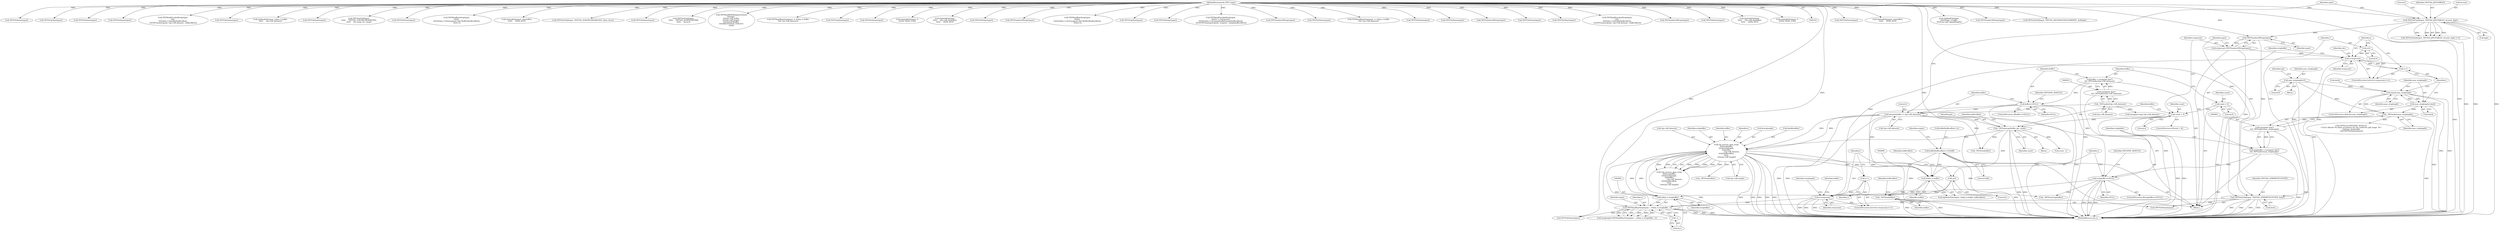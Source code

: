 digraph "0_libtiff_83a4b92815ea04969d494416eaae3d4c6b338e4a#diff-c8b4b355f9b5c06d585b23138e1c185f_4@API" {
"1000997" [label="(Call,_TIFFfree(buffer))"];
"1000983" [label="(Call,buffer[bufferoffset++]=0xd9)"];
"1000991" [label="(Call,(tdata_t) buffer)"];
"1000946" [label="(Call,t2p_process_jpeg_strip(\n \t\t\t\t\tstripbuffer, \n \t\t\t\t\t&striplength, \n\t\t\t\t\tbuffer,\n                    t2p->tiff_datasize,\n \t\t\t\t\t&bufferoffset, \n \t\t\t\t\ti, \n \t\t\t\t\tt2p->tiff_length))"];
"1000939" [label="(Call,(tdata_t) stripbuffer)"];
"1000905" [label="(Call,stripbuffer==NULL)"];
"1000898" [label="(Call,stripbuffer = (unsigned char*)\n\t\t\t\t_TIFFmalloc(max_striplength))"];
"1000900" [label="(Call,(unsigned char*)\n\t\t\t\t_TIFFmalloc(max_striplength))"];
"1000902" [label="(Call,_TIFFmalloc(max_striplength))"];
"1000185" [label="(Call,max_striplength=0)"];
"1000888" [label="(Call,sbc[i]>max_striplength)"];
"1000893" [label="(Call,max_striplength=sbc[i])"];
"1000816" [label="(Call,buffer==NULL)"];
"1000807" [label="(Call,buffer = (unsigned char*)\n\t\t\t\t_TIFFmalloc(t2p->tiff_datasize))"];
"1000809" [label="(Call,(unsigned char*)\n\t\t\t\t_TIFFmalloc(t2p->tiff_datasize))"];
"1000811" [label="(Call,_TIFFmalloc(t2p->tiff_datasize))"];
"1000837" [label="(Call,memset(buffer, 0, t2p->tiff_datasize))"];
"1000859" [label="(Call,_TIFFmemcpy(buffer, jpt, count))"];
"1000855" [label="(Call,count > 4)"];
"1000804" [label="(Call,count = 0)"];
"1000936" [label="(Call,TIFFReadRawStrip(input, i, (tdata_t) stripbuffer, -1))"];
"1000872" [label="(Call,TIFFGetField(input, TIFFTAG_STRIPBYTECOUNTS, &sbc))"];
"1000870" [label="(Call,TIFFNumberOfStrips(input))"];
"1000845" [label="(Call,TIFFGetField(input, TIFFTAG_JPEGTABLES, &count, &jpt))"];
"1000105" [label="(MethodParameterIn,TIFF* input)"];
"1000928" [label="(Call,i<stripcount)"];
"1000925" [label="(Call,i=0)"];
"1000931" [label="(Call,i++)"];
"1000881" [label="(Call,i<stripcount)"];
"1000884" [label="(Call,i++)"];
"1000878" [label="(Call,i=0)"];
"1000868" [label="(Call,stripcount=TIFFNumberOfStrips(input))"];
"1000942" [label="(Call,-1)"];
"1000868" [label="(Call,stripcount=TIFFNumberOfStrips(input))"];
"1000890" [label="(Identifier,sbc)"];
"1000939" [label="(Call,(tdata_t) stripbuffer)"];
"1000845" [label="(Call,TIFFGetField(input, TIFFTAG_JPEGTABLES, &count, &jpt))"];
"1001159" [label="(Call,TIFFFileName(input))"];
"1000913" [label="(Call,TIFFFileName(input))"];
"1000909" [label="(Call,TIFFError(TIFF2PDF_MODULE, \n\t\"Can't allocate %u bytes of memory for t2p_readwrite_pdf_image, %s\", \n\t\t\t\t\tmax_striplength, \n\t\t\t\t\tTIFFFileName(input)))"];
"1000864" [label="(Identifier,bufferoffset)"];
"1000477" [label="(Call,t2pSeekFile(input, inputoffset,\n\t\t\t\t\t\t     SEEK_SET))"];
"1000464" [label="(Call,t2pReadFile(input,\n\t\t\t\t\t\t(tdata_t) buffer,\n\t\t\t\t\t\tt2p->pdf_ojpegiflength))"];
"1000848" [label="(Call,&count)"];
"1000873" [label="(Identifier,input)"];
"1000898" [label="(Call,stripbuffer = (unsigned char*)\n\t\t\t\t_TIFFmalloc(max_striplength))"];
"1000884" [label="(Call,i++)"];
"1000946" [label="(Call,t2p_process_jpeg_strip(\n \t\t\t\t\tstripbuffer, \n \t\t\t\t\t&striplength, \n\t\t\t\t\tbuffer,\n                    t2p->tiff_datasize,\n \t\t\t\t\t&bufferoffset, \n \t\t\t\t\ti, \n \t\t\t\t\tt2p->tiff_length))"];
"1000191" [label="(Identifier,t2p)"];
"1000994" [label="(Identifier,bufferoffset)"];
"1000838" [label="(Identifier,buffer)"];
"1000957" [label="(Call,t2p->tiff_length)"];
"1000956" [label="(Identifier,i)"];
"1000943" [label="(Literal,1)"];
"1000694" [label="(Call,TIFFNumberOfStrips(input))"];
"1000187" [label="(Literal,0)"];
"1000899" [label="(Identifier,stripbuffer)"];
"1000895" [label="(Call,sbc[i])"];
"1000839" [label="(Literal,0)"];
"1000928" [label="(Call,i<stripcount)"];
"1000852" [label="(Literal,0)"];
"1000945" [label="(Call,!t2p_process_jpeg_strip(\n \t\t\t\t\tstripbuffer, \n \t\t\t\t\t&striplength, \n\t\t\t\t\tbuffer,\n                    t2p->tiff_datasize,\n \t\t\t\t\t&bufferoffset, \n \t\t\t\t\ti, \n \t\t\t\t\tt2p->tiff_length))"];
"1001719" [label="(Call,TIFFGetField(input, TIFFTAG_REFERENCEBLACKWHITE, &xfloatp))"];
"1000815" [label="(ControlStructure,if(buffer==NULL))"];
"1000988" [label="(Literal,0xd9)"];
"1000894" [label="(Identifier,max_striplength)"];
"1000926" [label="(Identifier,i)"];
"1000948" [label="(Call,&striplength)"];
"1000871" [label="(Identifier,input)"];
"1001093" [label="(Call,TIFFFileName(input))"];
"1000927" [label="(Literal,0)"];
"1000906" [label="(Identifier,stripbuffer)"];
"1000846" [label="(Identifier,input)"];
"1000804" [label="(Call,count = 0)"];
"1000806" [label="(Literal,0)"];
"1000882" [label="(Identifier,i)"];
"1000900" [label="(Call,(unsigned char*)\n\t\t\t\t_TIFFmalloc(max_striplength))"];
"1000887" [label="(ControlStructure,if(sbc[i]>max_striplength))"];
"1000855" [label="(Call,count > 4)"];
"1000954" [label="(Call,&bufferoffset)"];
"1000968" [label="(Call,_TIFFfree(buffer))"];
"1000893" [label="(Call,max_striplength=sbc[i])"];
"1000809" [label="(Call,(unsigned char*)\n\t\t\t\t_TIFFmalloc(t2p->tiff_datasize))"];
"1001118" [label="(Call,TIFFStripSize(input))"];
"1000902" [label="(Call,_TIFFmalloc(max_striplength))"];
"1000934" [label="(Call,striplength=TIFFReadRawStrip(input, i, (tdata_t) stripbuffer, -1))"];
"1001263" [label="(Call,TIFFFileName(input))"];
"1000634" [label="(Call,TIFFFileName(input))"];
"1000995" [label="(Call,_TIFFfree(stripbuffer))"];
"1000883" [label="(Identifier,stripcount)"];
"1001067" [label="(Call,TIFFReadEncodedStrip(input, \n\t\t\t\ti, \n\t\t\t\t(tdata_t) &buffer[bufferoffset], \n\t\t\t\tTIFFmin(stripsize, t2p->tiff_datasize - bufferoffset)))"];
"1000816" [label="(Call,buffer==NULL)"];
"1000915" [label="(Call,_TIFFfree(buffer))"];
"1001566" [label="(Call,TIFFFileName(input))"];
"1000874" [label="(Identifier,TIFFTAG_STRIPBYTECOUNTS)"];
"1000983" [label="(Call,buffer[bufferoffset++]=0xd9)"];
"1000422" [label="(Call,t2pReadFile(input, (tdata_t) buffer,\n\t\t\t\t\t\t     t2p->tiff_datasize))"];
"1000878" [label="(Call,i=0)"];
"1001000" [label="(Identifier,bufferoffset)"];
"1000904" [label="(ControlStructure,if(stripbuffer==NULL))"];
"1000998" [label="(Identifier,buffer)"];
"1000231" [label="(Call,TIFFFileName(input))"];
"1000481" [label="(Call,TIFFGetField(input,\n\t\t\t\t\t\t     TIFFTAG_YCBCRSUBSAMPLING,\n\t\t\t\t\t\t     &h_samp, &v_samp))"];
"1001424" [label="(Call,TIFFFileName(input))"];
"1000990" [label="(Identifier,output)"];
"1000951" [label="(Call,t2p->tiff_datasize)"];
"1000964" [label="(Call,TIFFFileName(input))"];
"1000869" [label="(Identifier,stripcount)"];
"1000881" [label="(Call,i<stripcount)"];
"1000731" [label="(Call,TIFFReadRawStrip(input, \n\t\t\t\t\t\ti, \n\t\t\t\t\t\t(tdata_t) &(((unsigned char*)buffer)[bufferoffset]), \n\t\t\t\t\t\t-1))"];
"1000430" [label="(Call,t2pSeekFile(input, inputoffset,\n\t\t\t\t\t\t     SEEK_SET))"];
"1001945" [label="(MethodReturn,tsize_t)"];
"1000947" [label="(Identifier,stripbuffer)"];
"1000105" [label="(MethodParameterIn,TIFF* input)"];
"1000808" [label="(Identifier,buffer)"];
"1001694" [label="(Call,TIFFGetField(input, TIFFTAG_YCBCRSUBSAMPLING, &hor, &ver))"];
"1000932" [label="(Identifier,i)"];
"1000664" [label="(Call,TIFFFileName(input))"];
"1000807" [label="(Call,buffer = (unsigned char*)\n\t\t\t\t_TIFFmalloc(t2p->tiff_datasize))"];
"1000529" [label="(Call,TIFFGetField(input,\n\t\t\t\t\t\t     TIFFTAG_ROWSPERSTRIP,\n\t\t\t\t\t\t     &rows))"];
"1000859" [label="(Call,_TIFFmemcpy(buffer, jpt, count))"];
"1000856" [label="(Identifier,count)"];
"1000888" [label="(Call,sbc[i]>max_striplength)"];
"1000950" [label="(Identifier,buffer)"];
"1001549" [label="(Call,TIFFReadRGBAImageOriented(\n\t\t\t\tinput, \n\t\t\t\tt2p->tiff_width, \n\t\t\t\tt2p->tiff_length, \n\t\t\t\t(uint32*)buffer, \n\t\t\t\tORIENTATION_TOPLEFT,\n\t\t\t\t0))"];
"1000823" [label="(Call,(unsigned long) t2p->tiff_datasize)"];
"1000854" [label="(ControlStructure,if(count > 4))"];
"1000877" [label="(ControlStructure,for(i=0;i<stripcount;i++))"];
"1000240" [label="(Call,TIFFReadRawStrip(input, 0, (tdata_t) buffer,\n\t\t\t\t\t t2p->tiff_datasize))"];
"1000840" [label="(Call,t2p->tiff_datasize)"];
"1000929" [label="(Identifier,i)"];
"1000847" [label="(Identifier,TIFFTAG_JPEGTABLES)"];
"1000186" [label="(Identifier,max_striplength)"];
"1000818" [label="(Identifier,NULL)"];
"1001049" [label="(Call,TIFFStripSize(input))"];
"1000991" [label="(Call,(tdata_t) buffer)"];
"1000997" [label="(Call,_TIFFfree(buffer))"];
"1001531" [label="(Call,TIFFFileName(input))"];
"1000942" [label="(Call,-1)"];
"1000872" [label="(Call,TIFFGetField(input, TIFFTAG_STRIPBYTECOUNTS, &sbc))"];
"1000905" [label="(Call,stripbuffer==NULL)"];
"1000107" [label="(Block,)"];
"1000185" [label="(Call,max_striplength=0)"];
"1000979" [label="(Identifier,buffer)"];
"1000862" [label="(Identifier,count)"];
"1000907" [label="(Identifier,NULL)"];
"1000885" [label="(Identifier,i)"];
"1000935" [label="(Identifier,striplength)"];
"1000993" [label="(Identifier,buffer)"];
"1000860" [label="(Identifier,buffer)"];
"1000844" [label="(Call,TIFFGetField(input, TIFFTAG_JPEGTABLES, &count, &jpt) != 0)"];
"1000937" [label="(Identifier,input)"];
"1000452" [label="(Call,t2pSeekFile(input, 0,\n\t\t\t\t\t\t\t\t SEEK_CUR))"];
"1000837" [label="(Call,memset(buffer, 0, t2p->tiff_datasize))"];
"1000456" [label="(Call,t2pSeekFile(input,\n\t\t\t\t\t\t     t2p->tiff_dataoffset,\n\t\t\t\t\t\t     SEEK_SET))"];
"1000828" [label="(Call,TIFFFileName(input))"];
"1000563" [label="(Call,TIFFNumberOfStrips(input))"];
"1000930" [label="(Identifier,stripcount)"];
"1000850" [label="(Call,&jpt)"];
"1000600" [label="(Call,TIFFReadRawStrip(input, \n\t\t\t\t\t\t\ti, \n\t\t\t\t\t\t\t(tdata_t) &(((unsigned char*)buffer)[bufferoffset]), \n\t\t\t\t\t\t\t-1))"];
"1000858" [label="(Block,)"];
"1000989" [label="(Call,t2pWriteFile(output, (tdata_t) buffer, bufferoffset))"];
"1001329" [label="(Call,TIFFStripSize(input))"];
"1000931" [label="(Call,i++)"];
"1000303" [label="(Call,TIFFFileName(input))"];
"1000938" [label="(Identifier,i)"];
"1000925" [label="(Call,i=0)"];
"1001231" [label="(Call,TIFFReadEncodedStrip(input, \n\t\t\t\t\t\t\ti + j*stripcount, \n\t\t\t\t\t\t\t(tdata_t) &(samplebuffer[samplebufferoffset]), \n\t\t\t\t\t\t\tTIFFmin(sepstripsize, stripsize - samplebufferoffset)))"];
"1001122" [label="(Call,TIFFNumberOfStrips(input))"];
"1000865" [label="(Call,count - 2)"];
"1000880" [label="(Literal,0)"];
"1000821" [label="(Identifier,TIFF2PDF_MODULE)"];
"1000802" [label="(Block,)"];
"1000910" [label="(Identifier,TIFF2PDF_MODULE)"];
"1000388" [label="(Call,TIFFFileName(input))"];
"1000318" [label="(Call,TIFFReadRawStrip(input, 0, (tdata_t) buffer,\n\t\t\t\t\t t2p->tiff_datasize))"];
"1000903" [label="(Identifier,max_striplength)"];
"1001373" [label="(Call,TIFFFileName(input))"];
"1000857" [label="(Literal,4)"];
"1000936" [label="(Call,TIFFReadRawStrip(input, i, (tdata_t) stripbuffer, -1))"];
"1001032" [label="(Call,TIFFFileName(input))"];
"1001333" [label="(Call,TIFFNumberOfStrips(input))"];
"1001741" [label="(Call,TIFFFileName(input))"];
"1000812" [label="(Call,t2p->tiff_datasize)"];
"1001312" [label="(Call,TIFFFileName(input))"];
"1000817" [label="(Identifier,buffer)"];
"1000805" [label="(Identifier,count)"];
"1001347" [label="(Call,TIFFReadEncodedStrip(input, \n\t\t\t\ti, \n\t\t\t\t(tdata_t) &buffer[bufferoffset], \n\t\t\t\tTIFFmin(stripsize, t2p->tiff_datasize - bufferoffset)))"];
"1000941" [label="(Identifier,stripbuffer)"];
"1000889" [label="(Call,sbc[i])"];
"1001053" [label="(Call,TIFFNumberOfStrips(input))"];
"1000924" [label="(ControlStructure,for(i=0;i<stripcount;i++))"];
"1000811" [label="(Call,_TIFFmalloc(t2p->tiff_datasize))"];
"1000875" [label="(Call,&sbc)"];
"1000861" [label="(Identifier,jpt)"];
"1001193" [label="(Call,TIFFFileName(input))"];
"1000416" [label="(Call,t2pSeekFile(input,\n\t\t\t\t\t\t     t2p->tiff_dataoffset,\n\t\t\t\t\t\t     SEEK_SET))"];
"1000412" [label="(Call,t2pSeekFile(input, 0,\n\t\t\t\t\t\t\t\t SEEK_CUR))"];
"1000892" [label="(Identifier,max_striplength)"];
"1000879" [label="(Identifier,i)"];
"1000870" [label="(Call,TIFFNumberOfStrips(input))"];
"1000984" [label="(Call,buffer[bufferoffset++])"];
"1000997" -> "1000802"  [label="AST: "];
"1000997" -> "1000998"  [label="CFG: "];
"1000998" -> "1000997"  [label="AST: "];
"1001000" -> "1000997"  [label="CFG: "];
"1000997" -> "1001945"  [label="DDG: "];
"1000997" -> "1001945"  [label="DDG: "];
"1000983" -> "1000997"  [label="DDG: "];
"1000991" -> "1000997"  [label="DDG: "];
"1000983" -> "1000802"  [label="AST: "];
"1000983" -> "1000988"  [label="CFG: "];
"1000984" -> "1000983"  [label="AST: "];
"1000988" -> "1000983"  [label="AST: "];
"1000990" -> "1000983"  [label="CFG: "];
"1000983" -> "1001945"  [label="DDG: "];
"1000983" -> "1000991"  [label="DDG: "];
"1000991" -> "1000989"  [label="AST: "];
"1000991" -> "1000993"  [label="CFG: "];
"1000992" -> "1000991"  [label="AST: "];
"1000993" -> "1000991"  [label="AST: "];
"1000994" -> "1000991"  [label="CFG: "];
"1000991" -> "1000989"  [label="DDG: "];
"1000946" -> "1000991"  [label="DDG: "];
"1000859" -> "1000991"  [label="DDG: "];
"1000837" -> "1000991"  [label="DDG: "];
"1000946" -> "1000945"  [label="AST: "];
"1000946" -> "1000957"  [label="CFG: "];
"1000947" -> "1000946"  [label="AST: "];
"1000948" -> "1000946"  [label="AST: "];
"1000950" -> "1000946"  [label="AST: "];
"1000951" -> "1000946"  [label="AST: "];
"1000954" -> "1000946"  [label="AST: "];
"1000956" -> "1000946"  [label="AST: "];
"1000957" -> "1000946"  [label="AST: "];
"1000945" -> "1000946"  [label="CFG: "];
"1000946" -> "1001945"  [label="DDG: "];
"1000946" -> "1001945"  [label="DDG: "];
"1000946" -> "1001945"  [label="DDG: "];
"1000946" -> "1001945"  [label="DDG: "];
"1000946" -> "1001945"  [label="DDG: "];
"1000946" -> "1001945"  [label="DDG: "];
"1000946" -> "1000931"  [label="DDG: "];
"1000946" -> "1000939"  [label="DDG: "];
"1000946" -> "1000945"  [label="DDG: "];
"1000946" -> "1000945"  [label="DDG: "];
"1000946" -> "1000945"  [label="DDG: "];
"1000946" -> "1000945"  [label="DDG: "];
"1000946" -> "1000945"  [label="DDG: "];
"1000946" -> "1000945"  [label="DDG: "];
"1000946" -> "1000945"  [label="DDG: "];
"1000939" -> "1000946"  [label="DDG: "];
"1000837" -> "1000946"  [label="DDG: "];
"1000837" -> "1000946"  [label="DDG: "];
"1000859" -> "1000946"  [label="DDG: "];
"1000936" -> "1000946"  [label="DDG: "];
"1000946" -> "1000968"  [label="DDG: "];
"1000946" -> "1000995"  [label="DDG: "];
"1000939" -> "1000936"  [label="AST: "];
"1000939" -> "1000941"  [label="CFG: "];
"1000940" -> "1000939"  [label="AST: "];
"1000941" -> "1000939"  [label="AST: "];
"1000943" -> "1000939"  [label="CFG: "];
"1000939" -> "1000936"  [label="DDG: "];
"1000905" -> "1000939"  [label="DDG: "];
"1000905" -> "1000904"  [label="AST: "];
"1000905" -> "1000907"  [label="CFG: "];
"1000906" -> "1000905"  [label="AST: "];
"1000907" -> "1000905"  [label="AST: "];
"1000910" -> "1000905"  [label="CFG: "];
"1000926" -> "1000905"  [label="CFG: "];
"1000905" -> "1001945"  [label="DDG: "];
"1000905" -> "1001945"  [label="DDG: "];
"1000905" -> "1001945"  [label="DDG: "];
"1000898" -> "1000905"  [label="DDG: "];
"1000816" -> "1000905"  [label="DDG: "];
"1000905" -> "1000995"  [label="DDG: "];
"1000898" -> "1000802"  [label="AST: "];
"1000898" -> "1000900"  [label="CFG: "];
"1000899" -> "1000898"  [label="AST: "];
"1000900" -> "1000898"  [label="AST: "];
"1000906" -> "1000898"  [label="CFG: "];
"1000898" -> "1001945"  [label="DDG: "];
"1000900" -> "1000898"  [label="DDG: "];
"1000900" -> "1000902"  [label="CFG: "];
"1000901" -> "1000900"  [label="AST: "];
"1000902" -> "1000900"  [label="AST: "];
"1000900" -> "1001945"  [label="DDG: "];
"1000902" -> "1000900"  [label="DDG: "];
"1000902" -> "1000903"  [label="CFG: "];
"1000903" -> "1000902"  [label="AST: "];
"1000902" -> "1001945"  [label="DDG: "];
"1000185" -> "1000902"  [label="DDG: "];
"1000888" -> "1000902"  [label="DDG: "];
"1000893" -> "1000902"  [label="DDG: "];
"1000902" -> "1000909"  [label="DDG: "];
"1000185" -> "1000107"  [label="AST: "];
"1000185" -> "1000187"  [label="CFG: "];
"1000186" -> "1000185"  [label="AST: "];
"1000187" -> "1000185"  [label="AST: "];
"1000191" -> "1000185"  [label="CFG: "];
"1000185" -> "1001945"  [label="DDG: "];
"1000185" -> "1000888"  [label="DDG: "];
"1000888" -> "1000887"  [label="AST: "];
"1000888" -> "1000892"  [label="CFG: "];
"1000889" -> "1000888"  [label="AST: "];
"1000892" -> "1000888"  [label="AST: "];
"1000894" -> "1000888"  [label="CFG: "];
"1000885" -> "1000888"  [label="CFG: "];
"1000888" -> "1001945"  [label="DDG: "];
"1000888" -> "1001945"  [label="DDG: "];
"1000893" -> "1000888"  [label="DDG: "];
"1000888" -> "1000893"  [label="DDG: "];
"1000893" -> "1000887"  [label="AST: "];
"1000893" -> "1000895"  [label="CFG: "];
"1000894" -> "1000893"  [label="AST: "];
"1000895" -> "1000893"  [label="AST: "];
"1000885" -> "1000893"  [label="CFG: "];
"1000893" -> "1001945"  [label="DDG: "];
"1000816" -> "1000815"  [label="AST: "];
"1000816" -> "1000818"  [label="CFG: "];
"1000817" -> "1000816"  [label="AST: "];
"1000818" -> "1000816"  [label="AST: "];
"1000821" -> "1000816"  [label="CFG: "];
"1000838" -> "1000816"  [label="CFG: "];
"1000816" -> "1001945"  [label="DDG: "];
"1000816" -> "1001945"  [label="DDG: "];
"1000816" -> "1001945"  [label="DDG: "];
"1000807" -> "1000816"  [label="DDG: "];
"1000816" -> "1000837"  [label="DDG: "];
"1000807" -> "1000802"  [label="AST: "];
"1000807" -> "1000809"  [label="CFG: "];
"1000808" -> "1000807"  [label="AST: "];
"1000809" -> "1000807"  [label="AST: "];
"1000817" -> "1000807"  [label="CFG: "];
"1000807" -> "1001945"  [label="DDG: "];
"1000809" -> "1000807"  [label="DDG: "];
"1000809" -> "1000811"  [label="CFG: "];
"1000810" -> "1000809"  [label="AST: "];
"1000811" -> "1000809"  [label="AST: "];
"1000809" -> "1001945"  [label="DDG: "];
"1000811" -> "1000809"  [label="DDG: "];
"1000811" -> "1000812"  [label="CFG: "];
"1000812" -> "1000811"  [label="AST: "];
"1000811" -> "1000823"  [label="DDG: "];
"1000811" -> "1000837"  [label="DDG: "];
"1000837" -> "1000802"  [label="AST: "];
"1000837" -> "1000840"  [label="CFG: "];
"1000838" -> "1000837"  [label="AST: "];
"1000839" -> "1000837"  [label="AST: "];
"1000840" -> "1000837"  [label="AST: "];
"1000846" -> "1000837"  [label="CFG: "];
"1000837" -> "1001945"  [label="DDG: "];
"1000837" -> "1001945"  [label="DDG: "];
"1000837" -> "1000859"  [label="DDG: "];
"1000837" -> "1000915"  [label="DDG: "];
"1000859" -> "1000858"  [label="AST: "];
"1000859" -> "1000862"  [label="CFG: "];
"1000860" -> "1000859"  [label="AST: "];
"1000861" -> "1000859"  [label="AST: "];
"1000862" -> "1000859"  [label="AST: "];
"1000864" -> "1000859"  [label="CFG: "];
"1000859" -> "1001945"  [label="DDG: "];
"1000859" -> "1001945"  [label="DDG: "];
"1000855" -> "1000859"  [label="DDG: "];
"1000859" -> "1000865"  [label="DDG: "];
"1000859" -> "1000915"  [label="DDG: "];
"1000855" -> "1000854"  [label="AST: "];
"1000855" -> "1000857"  [label="CFG: "];
"1000856" -> "1000855"  [label="AST: "];
"1000857" -> "1000855"  [label="AST: "];
"1000860" -> "1000855"  [label="CFG: "];
"1000869" -> "1000855"  [label="CFG: "];
"1000855" -> "1001945"  [label="DDG: "];
"1000855" -> "1001945"  [label="DDG: "];
"1000804" -> "1000855"  [label="DDG: "];
"1000804" -> "1000802"  [label="AST: "];
"1000804" -> "1000806"  [label="CFG: "];
"1000805" -> "1000804"  [label="AST: "];
"1000806" -> "1000804"  [label="AST: "];
"1000808" -> "1000804"  [label="CFG: "];
"1000804" -> "1001945"  [label="DDG: "];
"1000936" -> "1000934"  [label="AST: "];
"1000936" -> "1000942"  [label="CFG: "];
"1000937" -> "1000936"  [label="AST: "];
"1000938" -> "1000936"  [label="AST: "];
"1000942" -> "1000936"  [label="AST: "];
"1000934" -> "1000936"  [label="CFG: "];
"1000936" -> "1001945"  [label="DDG: "];
"1000936" -> "1001945"  [label="DDG: "];
"1000936" -> "1001945"  [label="DDG: "];
"1000936" -> "1000934"  [label="DDG: "];
"1000936" -> "1000934"  [label="DDG: "];
"1000936" -> "1000934"  [label="DDG: "];
"1000936" -> "1000934"  [label="DDG: "];
"1000872" -> "1000936"  [label="DDG: "];
"1000105" -> "1000936"  [label="DDG: "];
"1000928" -> "1000936"  [label="DDG: "];
"1000942" -> "1000936"  [label="DDG: "];
"1000936" -> "1000964"  [label="DDG: "];
"1000872" -> "1000802"  [label="AST: "];
"1000872" -> "1000875"  [label="CFG: "];
"1000873" -> "1000872"  [label="AST: "];
"1000874" -> "1000872"  [label="AST: "];
"1000875" -> "1000872"  [label="AST: "];
"1000879" -> "1000872"  [label="CFG: "];
"1000872" -> "1001945"  [label="DDG: "];
"1000872" -> "1001945"  [label="DDG: "];
"1000872" -> "1001945"  [label="DDG: "];
"1000872" -> "1001945"  [label="DDG: "];
"1000870" -> "1000872"  [label="DDG: "];
"1000105" -> "1000872"  [label="DDG: "];
"1000872" -> "1000913"  [label="DDG: "];
"1000870" -> "1000868"  [label="AST: "];
"1000870" -> "1000871"  [label="CFG: "];
"1000871" -> "1000870"  [label="AST: "];
"1000868" -> "1000870"  [label="CFG: "];
"1000870" -> "1000868"  [label="DDG: "];
"1000845" -> "1000870"  [label="DDG: "];
"1000105" -> "1000870"  [label="DDG: "];
"1000845" -> "1000844"  [label="AST: "];
"1000845" -> "1000850"  [label="CFG: "];
"1000846" -> "1000845"  [label="AST: "];
"1000847" -> "1000845"  [label="AST: "];
"1000848" -> "1000845"  [label="AST: "];
"1000850" -> "1000845"  [label="AST: "];
"1000852" -> "1000845"  [label="CFG: "];
"1000845" -> "1001945"  [label="DDG: "];
"1000845" -> "1001945"  [label="DDG: "];
"1000845" -> "1001945"  [label="DDG: "];
"1000845" -> "1000844"  [label="DDG: "];
"1000845" -> "1000844"  [label="DDG: "];
"1000845" -> "1000844"  [label="DDG: "];
"1000845" -> "1000844"  [label="DDG: "];
"1000105" -> "1000845"  [label="DDG: "];
"1000105" -> "1000103"  [label="AST: "];
"1000105" -> "1001945"  [label="DDG: "];
"1000105" -> "1000231"  [label="DDG: "];
"1000105" -> "1000240"  [label="DDG: "];
"1000105" -> "1000303"  [label="DDG: "];
"1000105" -> "1000318"  [label="DDG: "];
"1000105" -> "1000388"  [label="DDG: "];
"1000105" -> "1000412"  [label="DDG: "];
"1000105" -> "1000416"  [label="DDG: "];
"1000105" -> "1000422"  [label="DDG: "];
"1000105" -> "1000430"  [label="DDG: "];
"1000105" -> "1000452"  [label="DDG: "];
"1000105" -> "1000456"  [label="DDG: "];
"1000105" -> "1000464"  [label="DDG: "];
"1000105" -> "1000477"  [label="DDG: "];
"1000105" -> "1000481"  [label="DDG: "];
"1000105" -> "1000529"  [label="DDG: "];
"1000105" -> "1000563"  [label="DDG: "];
"1000105" -> "1000600"  [label="DDG: "];
"1000105" -> "1000634"  [label="DDG: "];
"1000105" -> "1000664"  [label="DDG: "];
"1000105" -> "1000694"  [label="DDG: "];
"1000105" -> "1000731"  [label="DDG: "];
"1000105" -> "1000828"  [label="DDG: "];
"1000105" -> "1000913"  [label="DDG: "];
"1000105" -> "1000964"  [label="DDG: "];
"1000105" -> "1001032"  [label="DDG: "];
"1000105" -> "1001049"  [label="DDG: "];
"1000105" -> "1001053"  [label="DDG: "];
"1000105" -> "1001067"  [label="DDG: "];
"1000105" -> "1001093"  [label="DDG: "];
"1000105" -> "1001118"  [label="DDG: "];
"1000105" -> "1001122"  [label="DDG: "];
"1000105" -> "1001159"  [label="DDG: "];
"1000105" -> "1001193"  [label="DDG: "];
"1000105" -> "1001231"  [label="DDG: "];
"1000105" -> "1001263"  [label="DDG: "];
"1000105" -> "1001312"  [label="DDG: "];
"1000105" -> "1001329"  [label="DDG: "];
"1000105" -> "1001333"  [label="DDG: "];
"1000105" -> "1001347"  [label="DDG: "];
"1000105" -> "1001373"  [label="DDG: "];
"1000105" -> "1001424"  [label="DDG: "];
"1000105" -> "1001531"  [label="DDG: "];
"1000105" -> "1001549"  [label="DDG: "];
"1000105" -> "1001566"  [label="DDG: "];
"1000105" -> "1001694"  [label="DDG: "];
"1000105" -> "1001719"  [label="DDG: "];
"1000105" -> "1001741"  [label="DDG: "];
"1000928" -> "1000924"  [label="AST: "];
"1000928" -> "1000930"  [label="CFG: "];
"1000929" -> "1000928"  [label="AST: "];
"1000930" -> "1000928"  [label="AST: "];
"1000935" -> "1000928"  [label="CFG: "];
"1000979" -> "1000928"  [label="CFG: "];
"1000928" -> "1001945"  [label="DDG: "];
"1000928" -> "1001945"  [label="DDG: "];
"1000928" -> "1001945"  [label="DDG: "];
"1000925" -> "1000928"  [label="DDG: "];
"1000931" -> "1000928"  [label="DDG: "];
"1000881" -> "1000928"  [label="DDG: "];
"1000925" -> "1000924"  [label="AST: "];
"1000925" -> "1000927"  [label="CFG: "];
"1000926" -> "1000925"  [label="AST: "];
"1000927" -> "1000925"  [label="AST: "];
"1000929" -> "1000925"  [label="CFG: "];
"1000931" -> "1000924"  [label="AST: "];
"1000931" -> "1000932"  [label="CFG: "];
"1000932" -> "1000931"  [label="AST: "];
"1000929" -> "1000931"  [label="CFG: "];
"1000881" -> "1000877"  [label="AST: "];
"1000881" -> "1000883"  [label="CFG: "];
"1000882" -> "1000881"  [label="AST: "];
"1000883" -> "1000881"  [label="AST: "];
"1000890" -> "1000881"  [label="CFG: "];
"1000899" -> "1000881"  [label="CFG: "];
"1000881" -> "1001945"  [label="DDG: "];
"1000881" -> "1001945"  [label="DDG: "];
"1000881" -> "1001945"  [label="DDG: "];
"1000884" -> "1000881"  [label="DDG: "];
"1000878" -> "1000881"  [label="DDG: "];
"1000868" -> "1000881"  [label="DDG: "];
"1000881" -> "1000884"  [label="DDG: "];
"1000884" -> "1000877"  [label="AST: "];
"1000884" -> "1000885"  [label="CFG: "];
"1000885" -> "1000884"  [label="AST: "];
"1000882" -> "1000884"  [label="CFG: "];
"1000878" -> "1000877"  [label="AST: "];
"1000878" -> "1000880"  [label="CFG: "];
"1000879" -> "1000878"  [label="AST: "];
"1000880" -> "1000878"  [label="AST: "];
"1000882" -> "1000878"  [label="CFG: "];
"1000868" -> "1000802"  [label="AST: "];
"1000869" -> "1000868"  [label="AST: "];
"1000873" -> "1000868"  [label="CFG: "];
"1000868" -> "1001945"  [label="DDG: "];
"1000942" -> "1000943"  [label="CFG: "];
"1000943" -> "1000942"  [label="AST: "];
}
